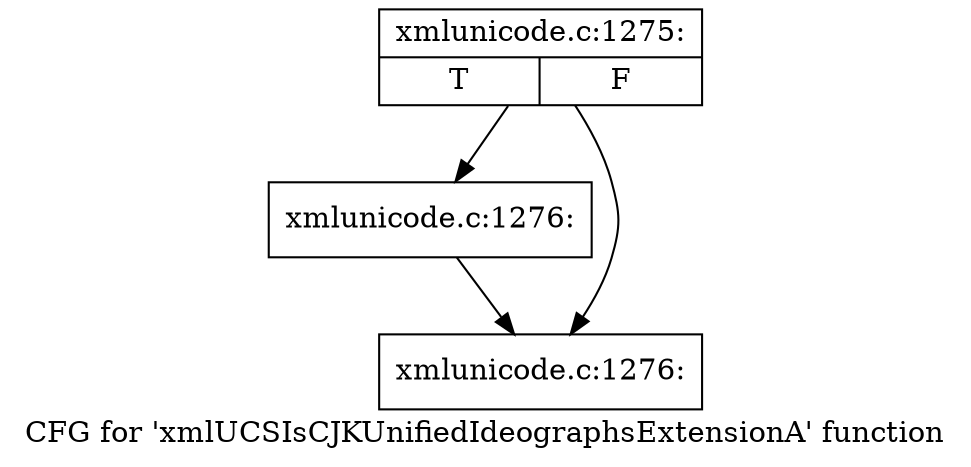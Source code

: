 digraph "CFG for 'xmlUCSIsCJKUnifiedIdeographsExtensionA' function" {
	label="CFG for 'xmlUCSIsCJKUnifiedIdeographsExtensionA' function";

	Node0x4e20c70 [shape=record,label="{xmlunicode.c:1275:|{<s0>T|<s1>F}}"];
	Node0x4e20c70 -> Node0x4e20e40;
	Node0x4e20c70 -> Node0x4e20df0;
	Node0x4e20e40 [shape=record,label="{xmlunicode.c:1276:}"];
	Node0x4e20e40 -> Node0x4e20df0;
	Node0x4e20df0 [shape=record,label="{xmlunicode.c:1276:}"];
}
